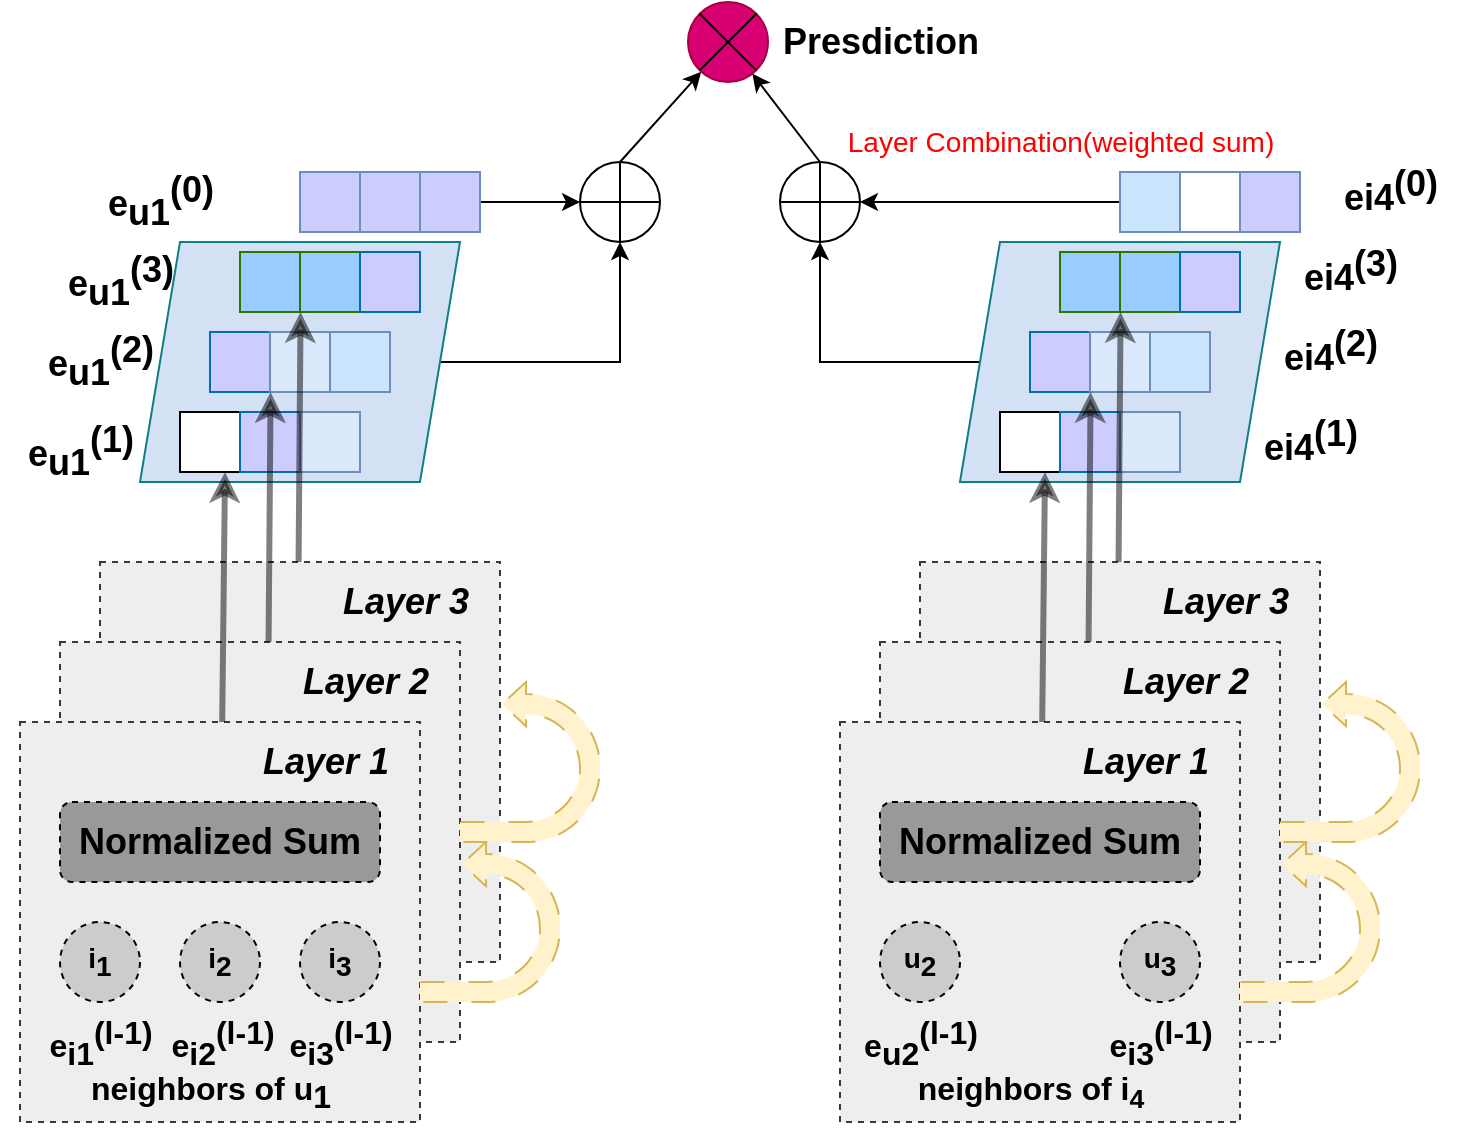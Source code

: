 <mxfile version="20.8.20" type="github">
  <diagram name="第 1 页" id="6A69kBXLV3pPt3YaCDEA">
    <mxGraphModel dx="2781" dy="1072" grid="1" gridSize="10" guides="1" tooltips="1" connect="1" arrows="1" fold="1" page="1" pageScale="1" pageWidth="827" pageHeight="1169" math="0" shadow="0">
      <root>
        <mxCell id="0" />
        <mxCell id="1" parent="0" />
        <mxCell id="16Ufw4QIN5W4IYfzzf8h-66" value="" style="whiteSpace=wrap;html=1;aspect=fixed;strokeColor=#36393d;fillColor=#eeeeee;dashed=1;" parent="1" vertex="1">
          <mxGeometry y="310" width="200" height="200" as="geometry" />
        </mxCell>
        <mxCell id="16Ufw4QIN5W4IYfzzf8h-67" value="" style="whiteSpace=wrap;html=1;aspect=fixed;strokeColor=#36393d;fillColor=#eeeeee;dashed=1;" parent="1" vertex="1">
          <mxGeometry x="-20" y="350" width="200" height="200" as="geometry" />
        </mxCell>
        <mxCell id="16Ufw4QIN5W4IYfzzf8h-52" value="" style="whiteSpace=wrap;html=1;aspect=fixed;strokeColor=#36393d;fillColor=#eeeeee;dashed=1;" parent="1" vertex="1">
          <mxGeometry x="-40" y="390" width="200" height="200" as="geometry" />
        </mxCell>
        <mxCell id="16Ufw4QIN5W4IYfzzf8h-53" value="Normalized Sum" style="rounded=1;whiteSpace=wrap;html=1;strokeColor=default;fillColor=#999999;dashed=1;fontStyle=1;fontSize=18;" parent="1" vertex="1">
          <mxGeometry x="-20" y="430" width="160" height="40" as="geometry" />
        </mxCell>
        <mxCell id="16Ufw4QIN5W4IYfzzf8h-58" value="e&lt;sub style=&quot;font-size: 16px;&quot;&gt;i2&lt;/sub&gt;&lt;sup style=&quot;font-size: 16px;&quot;&gt;(l-1)&lt;/sup&gt;" style="text;html=1;align=center;verticalAlign=middle;resizable=0;points=[];autosize=1;strokeColor=none;fillColor=none;fontSize=16;fontStyle=1" parent="1" vertex="1">
          <mxGeometry x="21" y="530" width="80" height="40" as="geometry" />
        </mxCell>
        <mxCell id="16Ufw4QIN5W4IYfzzf8h-59" value="i&lt;sub style=&quot;font-size: 14px;&quot;&gt;2&lt;/sub&gt;" style="ellipse;whiteSpace=wrap;html=1;aspect=fixed;dashed=1;strokeColor=default;fillColor=#CCCCCC;fontStyle=1;fontSize=14;" parent="1" vertex="1">
          <mxGeometry x="40" y="490" width="40" height="40" as="geometry" />
        </mxCell>
        <mxCell id="16Ufw4QIN5W4IYfzzf8h-61" value="e&lt;sub style=&quot;font-size: 16px;&quot;&gt;i3&lt;/sub&gt;&lt;sup style=&quot;font-size: 16px;&quot;&gt;(l-1)&lt;/sup&gt;" style="text;html=1;align=center;verticalAlign=middle;resizable=0;points=[];autosize=1;strokeColor=none;fillColor=none;fontSize=16;fontStyle=1" parent="1" vertex="1">
          <mxGeometry x="80" y="530" width="80" height="40" as="geometry" />
        </mxCell>
        <mxCell id="16Ufw4QIN5W4IYfzzf8h-62" value="i&lt;sub style=&quot;font-size: 14px;&quot;&gt;3&lt;/sub&gt;" style="ellipse;whiteSpace=wrap;html=1;aspect=fixed;dashed=1;strokeColor=default;fillColor=#CCCCCC;fontStyle=1;fontSize=14;" parent="1" vertex="1">
          <mxGeometry x="100" y="490" width="40" height="40" as="geometry" />
        </mxCell>
        <mxCell id="16Ufw4QIN5W4IYfzzf8h-63" value="e&lt;sub style=&quot;font-size: 16px;&quot;&gt;i1&lt;/sub&gt;&lt;sup style=&quot;font-size: 16px;&quot;&gt;(l-1)&lt;/sup&gt;" style="text;html=1;align=center;verticalAlign=middle;resizable=0;points=[];autosize=1;strokeColor=none;fillColor=none;fontSize=16;fontStyle=1" parent="1" vertex="1">
          <mxGeometry x="-40" y="530" width="80" height="40" as="geometry" />
        </mxCell>
        <mxCell id="16Ufw4QIN5W4IYfzzf8h-64" value="i&lt;sub style=&quot;font-size: 14px;&quot;&gt;1&lt;/sub&gt;" style="ellipse;whiteSpace=wrap;html=1;aspect=fixed;dashed=1;strokeColor=default;fillColor=#CCCCCC;fontStyle=1;fontSize=14;" parent="1" vertex="1">
          <mxGeometry x="-20" y="490" width="40" height="40" as="geometry" />
        </mxCell>
        <mxCell id="16Ufw4QIN5W4IYfzzf8h-65" value="neighbors of u&lt;sub style=&quot;font-size: 16px;&quot;&gt;1&lt;/sub&gt;" style="text;html=1;align=center;verticalAlign=middle;resizable=0;points=[];autosize=1;strokeColor=none;fillColor=none;fontSize=16;fontStyle=1" parent="1" vertex="1">
          <mxGeometry x="-15" y="555" width="140" height="40" as="geometry" />
        </mxCell>
        <mxCell id="16Ufw4QIN5W4IYfzzf8h-68" value="&lt;b style=&quot;font-size: 18px;&quot;&gt;&lt;span style=&quot;font-size: 18px;&quot;&gt;&lt;i style=&quot;font-size: 18px;&quot;&gt;Layer 1&amp;nbsp;&lt;/i&gt;&lt;/span&gt;&lt;/b&gt;" style="text;html=1;align=center;verticalAlign=middle;resizable=0;points=[];autosize=1;strokeColor=none;fillColor=none;strokeWidth=2;fontSize=18;" parent="1" vertex="1">
          <mxGeometry x="70" y="390" width="90" height="40" as="geometry" />
        </mxCell>
        <mxCell id="16Ufw4QIN5W4IYfzzf8h-69" value="&lt;b style=&quot;font-size: 18px;&quot;&gt;&lt;span style=&quot;font-size: 18px;&quot;&gt;&lt;i style=&quot;font-size: 18px;&quot;&gt;Layer 2&amp;nbsp;&lt;/i&gt;&lt;/span&gt;&lt;/b&gt;" style="text;html=1;align=center;verticalAlign=middle;resizable=0;points=[];autosize=1;strokeColor=none;fillColor=none;strokeWidth=2;fontSize=18;" parent="1" vertex="1">
          <mxGeometry x="90" y="350" width="90" height="40" as="geometry" />
        </mxCell>
        <mxCell id="16Ufw4QIN5W4IYfzzf8h-70" value="&lt;b style=&quot;font-size: 18px;&quot;&gt;&lt;span style=&quot;font-size: 18px;&quot;&gt;&lt;i style=&quot;font-size: 18px;&quot;&gt;Layer 3&amp;nbsp;&lt;/i&gt;&lt;/span&gt;&lt;/b&gt;" style="text;html=1;align=center;verticalAlign=middle;resizable=0;points=[];autosize=1;strokeColor=none;fillColor=none;strokeWidth=2;fontSize=18;fontStyle=0" parent="1" vertex="1">
          <mxGeometry x="110" y="310" width="90" height="40" as="geometry" />
        </mxCell>
        <mxCell id="Y4dpadBTWqPQi7u4R4Bw-3" style="edgeStyle=orthogonalEdgeStyle;rounded=0;orthogonalLoop=1;jettySize=auto;html=1;entryX=0.5;entryY=1;entryDx=0;entryDy=0;" parent="1" source="Y4dpadBTWqPQi7u4R4Bw-4" target="Y4dpadBTWqPQi7u4R4Bw-23" edge="1">
          <mxGeometry relative="1" as="geometry" />
        </mxCell>
        <mxCell id="Y4dpadBTWqPQi7u4R4Bw-4" value="" style="shape=parallelogram;perimeter=parallelogramPerimeter;whiteSpace=wrap;html=1;fixedSize=1;fillColor=#D4E1F5;strokeColor=#0e8088;" parent="1" vertex="1">
          <mxGeometry x="20" y="150" width="160" height="120" as="geometry" />
        </mxCell>
        <mxCell id="Y4dpadBTWqPQi7u4R4Bw-5" value="" style="whiteSpace=wrap;html=1;aspect=fixed;fillColor=#99CCFF;fontColor=#ffffff;strokeColor=#2D7600;" parent="1" vertex="1">
          <mxGeometry x="70" y="155" width="30" height="30" as="geometry" />
        </mxCell>
        <mxCell id="Y4dpadBTWqPQi7u4R4Bw-6" value="" style="whiteSpace=wrap;html=1;aspect=fixed;fillColor=#99CCFF;fontColor=#ffffff;strokeColor=#2D7600;" parent="1" vertex="1">
          <mxGeometry x="100" y="155" width="30" height="30" as="geometry" />
        </mxCell>
        <mxCell id="Y4dpadBTWqPQi7u4R4Bw-7" value="" style="whiteSpace=wrap;html=1;aspect=fixed;strokeColor=#006EAF;fillColor=#CCCCFF;fontColor=#ffffff;" parent="1" vertex="1">
          <mxGeometry x="130" y="155" width="30" height="30" as="geometry" />
        </mxCell>
        <mxCell id="Y4dpadBTWqPQi7u4R4Bw-8" value="" style="whiteSpace=wrap;html=1;aspect=fixed;strokeColor=#006EAF;fillColor=#CCCCFF;fontColor=#ffffff;" parent="1" vertex="1">
          <mxGeometry x="55" y="195" width="30" height="30" as="geometry" />
        </mxCell>
        <mxCell id="Y4dpadBTWqPQi7u4R4Bw-9" value="" style="whiteSpace=wrap;html=1;aspect=fixed;strokeColor=#6c8ebf;fillColor=#dae8fc;gradientColor=none;" parent="1" vertex="1">
          <mxGeometry x="85" y="195" width="30" height="30" as="geometry" />
        </mxCell>
        <mxCell id="Y4dpadBTWqPQi7u4R4Bw-10" value="" style="whiteSpace=wrap;html=1;aspect=fixed;strokeColor=#6c8ebf;fillColor=#CCE5FF;gradientColor=none;" parent="1" vertex="1">
          <mxGeometry x="115" y="195" width="30" height="30" as="geometry" />
        </mxCell>
        <mxCell id="Y4dpadBTWqPQi7u4R4Bw-11" value="" style="whiteSpace=wrap;html=1;aspect=fixed;" parent="1" vertex="1">
          <mxGeometry x="40" y="235" width="30" height="30" as="geometry" />
        </mxCell>
        <mxCell id="Y4dpadBTWqPQi7u4R4Bw-12" value="" style="whiteSpace=wrap;html=1;aspect=fixed;fillColor=#CCCCFF;fontColor=#ffffff;strokeColor=#006EAF;" parent="1" vertex="1">
          <mxGeometry x="70" y="235" width="30" height="30" as="geometry" />
        </mxCell>
        <mxCell id="Y4dpadBTWqPQi7u4R4Bw-13" value="" style="whiteSpace=wrap;html=1;aspect=fixed;strokeColor=#6c8ebf;fillColor=#dae8fc;gradientColor=none;" parent="1" vertex="1">
          <mxGeometry x="100" y="235" width="30" height="30" as="geometry" />
        </mxCell>
        <mxCell id="Y4dpadBTWqPQi7u4R4Bw-14" value="e&lt;sub style=&quot;font-size: 18px;&quot;&gt;u1&lt;/sub&gt;&lt;sup style=&quot;font-size: 18px;&quot;&gt;(3)&lt;/sup&gt;" style="text;html=1;align=center;verticalAlign=middle;resizable=0;points=[];autosize=1;strokeColor=none;fillColor=none;fontStyle=1;fontSize=18;" parent="1" vertex="1">
          <mxGeometry x="-30" y="145" width="80" height="50" as="geometry" />
        </mxCell>
        <mxCell id="Y4dpadBTWqPQi7u4R4Bw-15" value="e&lt;sub style=&quot;font-size: 18px;&quot;&gt;u1&lt;/sub&gt;&lt;sup style=&quot;font-size: 18px;&quot;&gt;(2)&lt;/sup&gt;" style="text;html=1;align=center;verticalAlign=middle;resizable=0;points=[];autosize=1;strokeColor=none;fillColor=none;fontStyle=1;fontSize=18;" parent="1" vertex="1">
          <mxGeometry x="-40" y="185" width="80" height="50" as="geometry" />
        </mxCell>
        <mxCell id="Y4dpadBTWqPQi7u4R4Bw-16" value="e&lt;sub style=&quot;font-size: 18px;&quot;&gt;u1&lt;/sub&gt;&lt;sup style=&quot;font-size: 18px;&quot;&gt;(1)&lt;/sup&gt;" style="text;html=1;align=center;verticalAlign=middle;resizable=0;points=[];autosize=1;strokeColor=none;fillColor=none;fontStyle=1;fontSize=18;" parent="1" vertex="1">
          <mxGeometry x="-50" y="230" width="80" height="50" as="geometry" />
        </mxCell>
        <mxCell id="Y4dpadBTWqPQi7u4R4Bw-29" value="" style="endArrow=classic;html=1;rounded=1;entryX=0.75;entryY=1;entryDx=0;entryDy=0;strokeWidth=3;opacity=50;" parent="1" edge="1">
          <mxGeometry width="50" height="50" relative="1" as="geometry">
            <mxPoint x="84.29" y="350" as="sourcePoint" />
            <mxPoint x="85.29" y="225" as="targetPoint" />
          </mxGeometry>
        </mxCell>
        <mxCell id="Y4dpadBTWqPQi7u4R4Bw-17" value="e&lt;sub style=&quot;font-size: 18px;&quot;&gt;u1&lt;/sub&gt;&lt;sup style=&quot;font-size: 18px;&quot;&gt;(0)&lt;/sup&gt;" style="text;html=1;align=center;verticalAlign=middle;resizable=0;points=[];autosize=1;strokeColor=none;fillColor=none;fontStyle=1;fontSize=18;" parent="1" vertex="1">
          <mxGeometry x="-10" y="105" width="80" height="50" as="geometry" />
        </mxCell>
        <mxCell id="Y4dpadBTWqPQi7u4R4Bw-18" value="" style="whiteSpace=wrap;html=1;aspect=fixed;fillColor=#CCCCFF;strokeColor=#6c8ebf;gradientColor=none;" parent="1" vertex="1">
          <mxGeometry x="100" y="115" width="30" height="30" as="geometry" />
        </mxCell>
        <mxCell id="Y4dpadBTWqPQi7u4R4Bw-19" style="edgeStyle=orthogonalEdgeStyle;rounded=0;orthogonalLoop=1;jettySize=auto;html=1;startArrow=none;" parent="1" source="Y4dpadBTWqPQi7u4R4Bw-77" edge="1">
          <mxGeometry relative="1" as="geometry">
            <mxPoint x="240" y="130" as="targetPoint" />
          </mxGeometry>
        </mxCell>
        <mxCell id="Y4dpadBTWqPQi7u4R4Bw-20" value="" style="whiteSpace=wrap;html=1;aspect=fixed;strokeColor=#6c8ebf;fillColor=#CCCCFF;gradientColor=none;" parent="1" vertex="1">
          <mxGeometry x="130" y="115" width="30" height="30" as="geometry" />
        </mxCell>
        <mxCell id="Y4dpadBTWqPQi7u4R4Bw-28" value="" style="endArrow=classic;html=1;rounded=1;entryX=0.75;entryY=1;entryDx=0;entryDy=0;strokeWidth=3;opacity=50;labelBackgroundColor=default;labelBorderColor=none;fontStyle=0;shadow=0;" parent="1" source="16Ufw4QIN5W4IYfzzf8h-52" target="Y4dpadBTWqPQi7u4R4Bw-11" edge="1">
          <mxGeometry width="50" height="50" relative="1" as="geometry">
            <mxPoint x="440" y="300" as="sourcePoint" />
            <mxPoint x="490" y="250" as="targetPoint" />
          </mxGeometry>
        </mxCell>
        <mxCell id="Y4dpadBTWqPQi7u4R4Bw-30" value="" style="endArrow=classic;html=1;rounded=1;entryX=0.75;entryY=1;entryDx=0;entryDy=0;strokeWidth=3;opacity=50;jumpStyle=arc;jumpSize=6;" parent="1" edge="1">
          <mxGeometry width="50" height="50" relative="1" as="geometry">
            <mxPoint x="99.29" y="310" as="sourcePoint" />
            <mxPoint x="100.29" y="185" as="targetPoint" />
          </mxGeometry>
        </mxCell>
        <mxCell id="Y4dpadBTWqPQi7u4R4Bw-33" value="" style="html=1;shadow=0;dashed=1;align=center;verticalAlign=middle;shape=mxgraph.arrows2.uTurnArrow;dy=5;arrowHead=22.06;dx2=12;rotation=0;flipH=1;dashPattern=12 12;fillColor=#fff2cc;strokeColor=#d6b656;" parent="1" vertex="1">
          <mxGeometry x="160" y="450" width="70" height="80" as="geometry" />
        </mxCell>
        <mxCell id="Y4dpadBTWqPQi7u4R4Bw-34" value="" style="html=1;shadow=0;dashed=1;align=center;verticalAlign=middle;shape=mxgraph.arrows2.uTurnArrow;dy=5;arrowHead=22.06;dx2=12;rotation=0;flipH=1;dashPattern=12 12;fillColor=#fff2cc;strokeColor=#d6b656;" parent="1" vertex="1">
          <mxGeometry x="180" y="370" width="70" height="80" as="geometry" />
        </mxCell>
        <mxCell id="Y4dpadBTWqPQi7u4R4Bw-35" value="" style="whiteSpace=wrap;html=1;aspect=fixed;strokeColor=#36393d;fillColor=#eeeeee;dashed=1;" parent="1" vertex="1">
          <mxGeometry x="410" y="310" width="200" height="200" as="geometry" />
        </mxCell>
        <mxCell id="Y4dpadBTWqPQi7u4R4Bw-36" value="" style="whiteSpace=wrap;html=1;aspect=fixed;strokeColor=#36393d;fillColor=#eeeeee;dashed=1;" parent="1" vertex="1">
          <mxGeometry x="390" y="350" width="200" height="200" as="geometry" />
        </mxCell>
        <mxCell id="Y4dpadBTWqPQi7u4R4Bw-37" value="" style="whiteSpace=wrap;html=1;aspect=fixed;strokeColor=#36393d;fillColor=#eeeeee;dashed=1;" parent="1" vertex="1">
          <mxGeometry x="370" y="390" width="200" height="200" as="geometry" />
        </mxCell>
        <mxCell id="Y4dpadBTWqPQi7u4R4Bw-38" value="Normalized Sum" style="rounded=1;whiteSpace=wrap;html=1;strokeColor=default;fillColor=#999999;dashed=1;fontStyle=1;fontSize=18;" parent="1" vertex="1">
          <mxGeometry x="390" y="430" width="160" height="40" as="geometry" />
        </mxCell>
        <mxCell id="Y4dpadBTWqPQi7u4R4Bw-41" value="e&lt;sub style=&quot;font-size: 16px;&quot;&gt;i3&lt;/sub&gt;&lt;sup style=&quot;font-size: 16px;&quot;&gt;(l-1)&lt;/sup&gt;" style="text;html=1;align=center;verticalAlign=middle;resizable=0;points=[];autosize=1;strokeColor=none;fillColor=none;fontSize=16;fontStyle=1" parent="1" vertex="1">
          <mxGeometry x="490" y="530" width="80" height="40" as="geometry" />
        </mxCell>
        <mxCell id="Y4dpadBTWqPQi7u4R4Bw-42" value="u&lt;sub style=&quot;font-size: 14px;&quot;&gt;&lt;font style=&quot;font-size: 14px;&quot;&gt;3&lt;/font&gt;&lt;/sub&gt;" style="ellipse;whiteSpace=wrap;html=1;aspect=fixed;dashed=1;strokeColor=default;fillColor=#CCCCCC;fontSize=14;fontStyle=1" parent="1" vertex="1">
          <mxGeometry x="510" y="490" width="40" height="40" as="geometry" />
        </mxCell>
        <mxCell id="Y4dpadBTWqPQi7u4R4Bw-43" value="e&lt;sub style=&quot;font-size: 16px;&quot;&gt;u2&lt;/sub&gt;&lt;sup style=&quot;font-size: 16px;&quot;&gt;(l-1)&lt;/sup&gt;" style="text;html=1;align=center;verticalAlign=middle;resizable=0;points=[];autosize=1;strokeColor=none;fillColor=none;fontSize=16;fontStyle=1" parent="1" vertex="1">
          <mxGeometry x="370" y="530" width="80" height="40" as="geometry" />
        </mxCell>
        <mxCell id="Y4dpadBTWqPQi7u4R4Bw-44" value="u&lt;sub style=&quot;font-size: 14px;&quot;&gt;2&lt;/sub&gt;" style="ellipse;whiteSpace=wrap;html=1;aspect=fixed;dashed=1;strokeColor=default;fillColor=#CCCCCC;fontSize=14;fontStyle=1" parent="1" vertex="1">
          <mxGeometry x="390" y="490" width="40" height="40" as="geometry" />
        </mxCell>
        <mxCell id="Y4dpadBTWqPQi7u4R4Bw-45" value="neighbors of i&lt;span style=&quot;font-size: 16px;&quot;&gt;&lt;sub&gt;4&lt;/sub&gt;&lt;/span&gt;" style="text;html=1;align=center;verticalAlign=middle;resizable=0;points=[];autosize=1;strokeColor=none;fillColor=none;fontSize=16;fontStyle=1" parent="1" vertex="1">
          <mxGeometry x="395" y="555" width="140" height="40" as="geometry" />
        </mxCell>
        <mxCell id="Y4dpadBTWqPQi7u4R4Bw-46" value="&lt;b style=&quot;font-size: 18px;&quot;&gt;&lt;span style=&quot;font-size: 18px;&quot;&gt;&lt;i style=&quot;font-size: 18px;&quot;&gt;Layer 1&amp;nbsp;&lt;/i&gt;&lt;/span&gt;&lt;/b&gt;" style="text;html=1;align=center;verticalAlign=middle;resizable=0;points=[];autosize=1;strokeColor=none;fillColor=none;strokeWidth=2;fontSize=18;" parent="1" vertex="1">
          <mxGeometry x="480" y="390" width="90" height="40" as="geometry" />
        </mxCell>
        <mxCell id="Y4dpadBTWqPQi7u4R4Bw-47" value="&lt;b style=&quot;font-size: 18px;&quot;&gt;&lt;span style=&quot;font-size: 18px;&quot;&gt;&lt;i style=&quot;font-size: 18px;&quot;&gt;Layer 2&amp;nbsp;&lt;/i&gt;&lt;/span&gt;&lt;/b&gt;" style="text;html=1;align=center;verticalAlign=middle;resizable=0;points=[];autosize=1;strokeColor=none;fillColor=none;strokeWidth=2;fontSize=18;" parent="1" vertex="1">
          <mxGeometry x="500" y="350" width="90" height="40" as="geometry" />
        </mxCell>
        <mxCell id="Y4dpadBTWqPQi7u4R4Bw-48" value="&lt;b style=&quot;font-size: 18px;&quot;&gt;&lt;span style=&quot;font-size: 18px;&quot;&gt;&lt;i style=&quot;font-size: 18px;&quot;&gt;Layer 3&amp;nbsp;&lt;/i&gt;&lt;/span&gt;&lt;/b&gt;" style="text;html=1;align=center;verticalAlign=middle;resizable=0;points=[];autosize=1;strokeColor=none;fillColor=none;strokeWidth=2;fontSize=18;fontStyle=0" parent="1" vertex="1">
          <mxGeometry x="520" y="310" width="90" height="40" as="geometry" />
        </mxCell>
        <mxCell id="Y4dpadBTWqPQi7u4R4Bw-49" style="edgeStyle=orthogonalEdgeStyle;rounded=0;orthogonalLoop=1;jettySize=auto;html=1;entryX=0.5;entryY=1;entryDx=0;entryDy=0;" parent="1" source="Y4dpadBTWqPQi7u4R4Bw-50" target="Y4dpadBTWqPQi7u4R4Bw-70" edge="1">
          <mxGeometry relative="1" as="geometry" />
        </mxCell>
        <mxCell id="Y4dpadBTWqPQi7u4R4Bw-50" value="" style="shape=parallelogram;perimeter=parallelogramPerimeter;whiteSpace=wrap;html=1;fixedSize=1;fillColor=#D4E1F5;strokeColor=#0e8088;" parent="1" vertex="1">
          <mxGeometry x="430" y="150" width="160" height="120" as="geometry" />
        </mxCell>
        <mxCell id="Y4dpadBTWqPQi7u4R4Bw-51" value="" style="whiteSpace=wrap;html=1;aspect=fixed;fillColor=#99CCFF;fontColor=#ffffff;strokeColor=#2D7600;" parent="1" vertex="1">
          <mxGeometry x="480" y="155" width="30" height="30" as="geometry" />
        </mxCell>
        <mxCell id="Y4dpadBTWqPQi7u4R4Bw-52" value="" style="whiteSpace=wrap;html=1;aspect=fixed;fillColor=#99CCFF;fontColor=#ffffff;strokeColor=#2D7600;" parent="1" vertex="1">
          <mxGeometry x="510" y="155" width="30" height="30" as="geometry" />
        </mxCell>
        <mxCell id="Y4dpadBTWqPQi7u4R4Bw-53" value="" style="whiteSpace=wrap;html=1;aspect=fixed;strokeColor=#006EAF;fillColor=#CCCCFF;fontColor=#ffffff;" parent="1" vertex="1">
          <mxGeometry x="540" y="155" width="30" height="30" as="geometry" />
        </mxCell>
        <mxCell id="Y4dpadBTWqPQi7u4R4Bw-54" value="" style="whiteSpace=wrap;html=1;aspect=fixed;strokeColor=#006EAF;fillColor=#CCCCFF;fontColor=#ffffff;" parent="1" vertex="1">
          <mxGeometry x="465" y="195" width="30" height="30" as="geometry" />
        </mxCell>
        <mxCell id="Y4dpadBTWqPQi7u4R4Bw-55" value="" style="whiteSpace=wrap;html=1;aspect=fixed;strokeColor=#6c8ebf;fillColor=#dae8fc;gradientColor=none;" parent="1" vertex="1">
          <mxGeometry x="495" y="195" width="30" height="30" as="geometry" />
        </mxCell>
        <mxCell id="Y4dpadBTWqPQi7u4R4Bw-56" value="" style="whiteSpace=wrap;html=1;aspect=fixed;strokeColor=#6c8ebf;fillColor=#CCE5FF;gradientColor=none;" parent="1" vertex="1">
          <mxGeometry x="525" y="195" width="30" height="30" as="geometry" />
        </mxCell>
        <mxCell id="Y4dpadBTWqPQi7u4R4Bw-57" value="" style="whiteSpace=wrap;html=1;aspect=fixed;" parent="1" vertex="1">
          <mxGeometry x="450" y="235" width="30" height="30" as="geometry" />
        </mxCell>
        <mxCell id="Y4dpadBTWqPQi7u4R4Bw-58" value="" style="whiteSpace=wrap;html=1;aspect=fixed;fillColor=#CCCCFF;fontColor=#ffffff;strokeColor=#006EAF;" parent="1" vertex="1">
          <mxGeometry x="480" y="235" width="30" height="30" as="geometry" />
        </mxCell>
        <mxCell id="Y4dpadBTWqPQi7u4R4Bw-59" value="" style="whiteSpace=wrap;html=1;aspect=fixed;strokeColor=#6c8ebf;fillColor=#dae8fc;gradientColor=none;" parent="1" vertex="1">
          <mxGeometry x="510" y="235" width="30" height="30" as="geometry" />
        </mxCell>
        <mxCell id="Y4dpadBTWqPQi7u4R4Bw-60" value="ei4&lt;sup style=&quot;font-size: 18px;&quot;&gt;(3)&lt;/sup&gt;" style="text;html=1;align=center;verticalAlign=middle;resizable=0;points=[];autosize=1;strokeColor=none;fillColor=none;fontStyle=1;fontSize=18;" parent="1" vertex="1">
          <mxGeometry x="590" y="145" width="70" height="40" as="geometry" />
        </mxCell>
        <mxCell id="Y4dpadBTWqPQi7u4R4Bw-61" value="ei4&lt;sup style=&quot;font-size: 18px;&quot;&gt;(2)&lt;/sup&gt;" style="text;html=1;align=center;verticalAlign=middle;resizable=0;points=[];autosize=1;strokeColor=none;fillColor=none;fontStyle=1;fontSize=18;" parent="1" vertex="1">
          <mxGeometry x="580" y="185" width="70" height="40" as="geometry" />
        </mxCell>
        <mxCell id="Y4dpadBTWqPQi7u4R4Bw-62" value="ei4&lt;sup style=&quot;font-size: 18px;&quot;&gt;(1)&lt;/sup&gt;" style="text;html=1;align=center;verticalAlign=middle;resizable=0;points=[];autosize=1;strokeColor=none;fillColor=none;fontStyle=1;fontSize=18;" parent="1" vertex="1">
          <mxGeometry x="570" y="230" width="70" height="40" as="geometry" />
        </mxCell>
        <mxCell id="Y4dpadBTWqPQi7u4R4Bw-63" value="" style="endArrow=classic;html=1;rounded=1;entryX=0.75;entryY=1;entryDx=0;entryDy=0;strokeWidth=3;opacity=50;" parent="1" edge="1">
          <mxGeometry width="50" height="50" relative="1" as="geometry">
            <mxPoint x="494.29" y="350" as="sourcePoint" />
            <mxPoint x="495.29" y="225" as="targetPoint" />
          </mxGeometry>
        </mxCell>
        <mxCell id="Y4dpadBTWqPQi7u4R4Bw-64" value="ei4&lt;sup style=&quot;font-size: 18px;&quot;&gt;(0)&lt;/sup&gt;" style="text;html=1;align=center;verticalAlign=middle;resizable=0;points=[];autosize=1;strokeColor=none;fillColor=none;fontStyle=1;fontSize=18;" parent="1" vertex="1">
          <mxGeometry x="610" y="105" width="70" height="40" as="geometry" />
        </mxCell>
        <mxCell id="Y4dpadBTWqPQi7u4R4Bw-83" style="edgeStyle=orthogonalEdgeStyle;rounded=0;sketch=0;jumpStyle=none;jumpSize=6;orthogonalLoop=1;jettySize=auto;html=1;shadow=0;labelBackgroundColor=default;labelBorderColor=none;strokeWidth=1;fontSize=16;" parent="1" source="Y4dpadBTWqPQi7u4R4Bw-65" edge="1">
          <mxGeometry relative="1" as="geometry">
            <mxPoint x="380" y="130" as="targetPoint" />
          </mxGeometry>
        </mxCell>
        <mxCell id="Y4dpadBTWqPQi7u4R4Bw-65" value="" style="whiteSpace=wrap;html=1;aspect=fixed;fillColor=#CCE5FF;strokeColor=#6c8ebf;gradientColor=none;" parent="1" vertex="1">
          <mxGeometry x="510" y="115" width="30" height="30" as="geometry" />
        </mxCell>
        <mxCell id="Y4dpadBTWqPQi7u4R4Bw-67" value="" style="whiteSpace=wrap;html=1;aspect=fixed;strokeColor=#6c8ebf;fillColor=#FFFFFF;gradientColor=none;" parent="1" vertex="1">
          <mxGeometry x="540" y="115" width="30" height="30" as="geometry" />
        </mxCell>
        <mxCell id="Y4dpadBTWqPQi7u4R4Bw-73" value="" style="endArrow=classic;html=1;rounded=1;entryX=0.75;entryY=1;entryDx=0;entryDy=0;strokeWidth=3;opacity=50;labelBackgroundColor=default;labelBorderColor=none;fontStyle=0;shadow=0;" parent="1" source="Y4dpadBTWqPQi7u4R4Bw-37" target="Y4dpadBTWqPQi7u4R4Bw-57" edge="1">
          <mxGeometry width="50" height="50" relative="1" as="geometry">
            <mxPoint x="850" y="300" as="sourcePoint" />
            <mxPoint x="900" y="250" as="targetPoint" />
          </mxGeometry>
        </mxCell>
        <mxCell id="Y4dpadBTWqPQi7u4R4Bw-74" value="" style="endArrow=classic;html=1;rounded=1;entryX=0.75;entryY=1;entryDx=0;entryDy=0;strokeWidth=3;opacity=50;jumpStyle=arc;jumpSize=6;" parent="1" edge="1">
          <mxGeometry width="50" height="50" relative="1" as="geometry">
            <mxPoint x="509.29" y="310" as="sourcePoint" />
            <mxPoint x="510.29" y="185" as="targetPoint" />
          </mxGeometry>
        </mxCell>
        <mxCell id="Y4dpadBTWqPQi7u4R4Bw-75" value="" style="html=1;shadow=0;dashed=1;align=center;verticalAlign=middle;shape=mxgraph.arrows2.uTurnArrow;dy=5;arrowHead=22.06;dx2=12;rotation=0;flipH=1;dashPattern=12 12;fillColor=#fff2cc;strokeColor=#d6b656;" parent="1" vertex="1">
          <mxGeometry x="570" y="450" width="70" height="80" as="geometry" />
        </mxCell>
        <mxCell id="Y4dpadBTWqPQi7u4R4Bw-76" value="" style="html=1;shadow=0;dashed=1;align=center;verticalAlign=middle;shape=mxgraph.arrows2.uTurnArrow;dy=5;arrowHead=22.06;dx2=12;rotation=0;flipH=1;dashPattern=12 12;fillColor=#fff2cc;strokeColor=#d6b656;" parent="1" vertex="1">
          <mxGeometry x="590" y="370" width="70" height="80" as="geometry" />
        </mxCell>
        <mxCell id="Y4dpadBTWqPQi7u4R4Bw-77" value="" style="whiteSpace=wrap;html=1;aspect=fixed;fillColor=#CCCCFF;strokeColor=#6c8ebf;gradientColor=none;" parent="1" vertex="1">
          <mxGeometry x="160" y="115" width="30" height="30" as="geometry" />
        </mxCell>
        <mxCell id="Y4dpadBTWqPQi7u4R4Bw-79" value="" style="whiteSpace=wrap;html=1;aspect=fixed;strokeColor=#6c8ebf;fillColor=#CCCCFF;gradientColor=none;" parent="1" vertex="1">
          <mxGeometry x="570" y="115" width="30" height="30" as="geometry" />
        </mxCell>
        <mxCell id="Y4dpadBTWqPQi7u4R4Bw-70" value="" style="ellipse;whiteSpace=wrap;html=1;aspect=fixed;" parent="1" vertex="1">
          <mxGeometry x="340" y="110" width="40" height="40" as="geometry" />
        </mxCell>
        <mxCell id="Y4dpadBTWqPQi7u4R4Bw-71" value="" style="endArrow=none;html=1;rounded=0;exitX=0.5;exitY=1;exitDx=0;exitDy=0;entryX=0.5;entryY=0;entryDx=0;entryDy=0;" parent="1" source="Y4dpadBTWqPQi7u4R4Bw-70" target="Y4dpadBTWqPQi7u4R4Bw-70" edge="1">
          <mxGeometry width="50" height="50" relative="1" as="geometry">
            <mxPoint x="670" y="170" as="sourcePoint" />
            <mxPoint x="720" y="120" as="targetPoint" />
          </mxGeometry>
        </mxCell>
        <mxCell id="Y4dpadBTWqPQi7u4R4Bw-72" value="" style="endArrow=none;html=1;rounded=0;exitX=0;exitY=0.5;exitDx=0;exitDy=0;entryX=1;entryY=0.5;entryDx=0;entryDy=0;" parent="1" source="Y4dpadBTWqPQi7u4R4Bw-70" target="Y4dpadBTWqPQi7u4R4Bw-70" edge="1">
          <mxGeometry width="50" height="50" relative="1" as="geometry">
            <mxPoint x="670" y="170" as="sourcePoint" />
            <mxPoint x="720" y="120" as="targetPoint" />
          </mxGeometry>
        </mxCell>
        <mxCell id="Y4dpadBTWqPQi7u4R4Bw-23" value="" style="ellipse;whiteSpace=wrap;html=1;aspect=fixed;" parent="1" vertex="1">
          <mxGeometry x="240" y="110" width="40" height="40" as="geometry" />
        </mxCell>
        <mxCell id="Y4dpadBTWqPQi7u4R4Bw-24" value="" style="endArrow=none;html=1;rounded=0;exitX=0.5;exitY=1;exitDx=0;exitDy=0;entryX=0.5;entryY=0;entryDx=0;entryDy=0;" parent="1" source="Y4dpadBTWqPQi7u4R4Bw-23" target="Y4dpadBTWqPQi7u4R4Bw-23" edge="1">
          <mxGeometry width="50" height="50" relative="1" as="geometry">
            <mxPoint x="260" y="170" as="sourcePoint" />
            <mxPoint x="310" y="120" as="targetPoint" />
          </mxGeometry>
        </mxCell>
        <mxCell id="Y4dpadBTWqPQi7u4R4Bw-25" value="" style="endArrow=none;html=1;rounded=0;exitX=0;exitY=0.5;exitDx=0;exitDy=0;entryX=1;entryY=0.5;entryDx=0;entryDy=0;" parent="1" source="Y4dpadBTWqPQi7u4R4Bw-23" target="Y4dpadBTWqPQi7u4R4Bw-23" edge="1">
          <mxGeometry width="50" height="50" relative="1" as="geometry">
            <mxPoint x="260" y="170" as="sourcePoint" />
            <mxPoint x="310" y="120" as="targetPoint" />
          </mxGeometry>
        </mxCell>
        <mxCell id="Y4dpadBTWqPQi7u4R4Bw-84" value="" style="endArrow=classic;html=1;rounded=0;shadow=0;labelBackgroundColor=default;labelBorderColor=none;sketch=0;strokeWidth=1;fontSize=16;jumpStyle=none;jumpSize=6;exitX=0.5;exitY=0;exitDx=0;exitDy=0;" parent="1" source="Y4dpadBTWqPQi7u4R4Bw-23" target="Y4dpadBTWqPQi7u4R4Bw-86" edge="1">
          <mxGeometry width="50" height="50" relative="1" as="geometry">
            <mxPoint x="350" y="160" as="sourcePoint" />
            <mxPoint x="300" y="70" as="targetPoint" />
          </mxGeometry>
        </mxCell>
        <mxCell id="Y4dpadBTWqPQi7u4R4Bw-86" value="" style="ellipse;whiteSpace=wrap;html=1;aspect=fixed;strokeWidth=1;fontSize=16;fillColor=#d80073;fontColor=#ffffff;strokeColor=#A50040;" parent="1" vertex="1">
          <mxGeometry x="294" y="30" width="40" height="40" as="geometry" />
        </mxCell>
        <mxCell id="Y4dpadBTWqPQi7u4R4Bw-88" value="" style="endArrow=classic;html=1;rounded=0;shadow=0;labelBackgroundColor=default;labelBorderColor=none;sketch=0;strokeWidth=1;fontSize=16;jumpStyle=none;jumpSize=6;" parent="1" target="Y4dpadBTWqPQi7u4R4Bw-86" edge="1">
          <mxGeometry width="50" height="50" relative="1" as="geometry">
            <mxPoint x="360" y="110" as="sourcePoint" />
            <mxPoint x="400" y="110" as="targetPoint" />
          </mxGeometry>
        </mxCell>
        <mxCell id="Y4dpadBTWqPQi7u4R4Bw-89" value="" style="endArrow=none;html=1;rounded=0;shadow=0;labelBackgroundColor=default;labelBorderColor=none;sketch=0;strokeWidth=1;fontSize=16;jumpStyle=none;jumpSize=6;exitX=0;exitY=1;exitDx=0;exitDy=0;entryX=1;entryY=0;entryDx=0;entryDy=0;" parent="1" source="Y4dpadBTWqPQi7u4R4Bw-86" target="Y4dpadBTWqPQi7u4R4Bw-86" edge="1">
          <mxGeometry width="50" height="50" relative="1" as="geometry">
            <mxPoint x="270" y="190" as="sourcePoint" />
            <mxPoint x="320" y="140" as="targetPoint" />
          </mxGeometry>
        </mxCell>
        <mxCell id="Y4dpadBTWqPQi7u4R4Bw-90" value="" style="endArrow=none;html=1;rounded=0;shadow=0;labelBackgroundColor=default;labelBorderColor=none;sketch=0;strokeWidth=1;fontSize=16;jumpStyle=none;jumpSize=6;exitX=1;exitY=1;exitDx=0;exitDy=0;entryX=0;entryY=0;entryDx=0;entryDy=0;" parent="1" source="Y4dpadBTWqPQi7u4R4Bw-86" target="Y4dpadBTWqPQi7u4R4Bw-86" edge="1">
          <mxGeometry width="50" height="50" relative="1" as="geometry">
            <mxPoint x="270" y="190" as="sourcePoint" />
            <mxPoint x="320" y="140" as="targetPoint" />
          </mxGeometry>
        </mxCell>
        <mxCell id="Y4dpadBTWqPQi7u4R4Bw-91" value="Presdiction" style="text;html=1;align=center;verticalAlign=middle;resizable=0;points=[];autosize=1;strokeColor=none;fillColor=none;fontSize=18;fontStyle=1" parent="1" vertex="1">
          <mxGeometry x="330" y="30" width="120" height="40" as="geometry" />
        </mxCell>
        <mxCell id="Y4dpadBTWqPQi7u4R4Bw-92" value="Layer Combination(weighted sum)" style="text;html=1;align=center;verticalAlign=middle;resizable=0;points=[];autosize=1;fontSize=14;strokeColor=none;fontColor=#FF0000;" parent="1" vertex="1">
          <mxGeometry x="360" y="85" width="240" height="30" as="geometry" />
        </mxCell>
      </root>
    </mxGraphModel>
  </diagram>
</mxfile>
